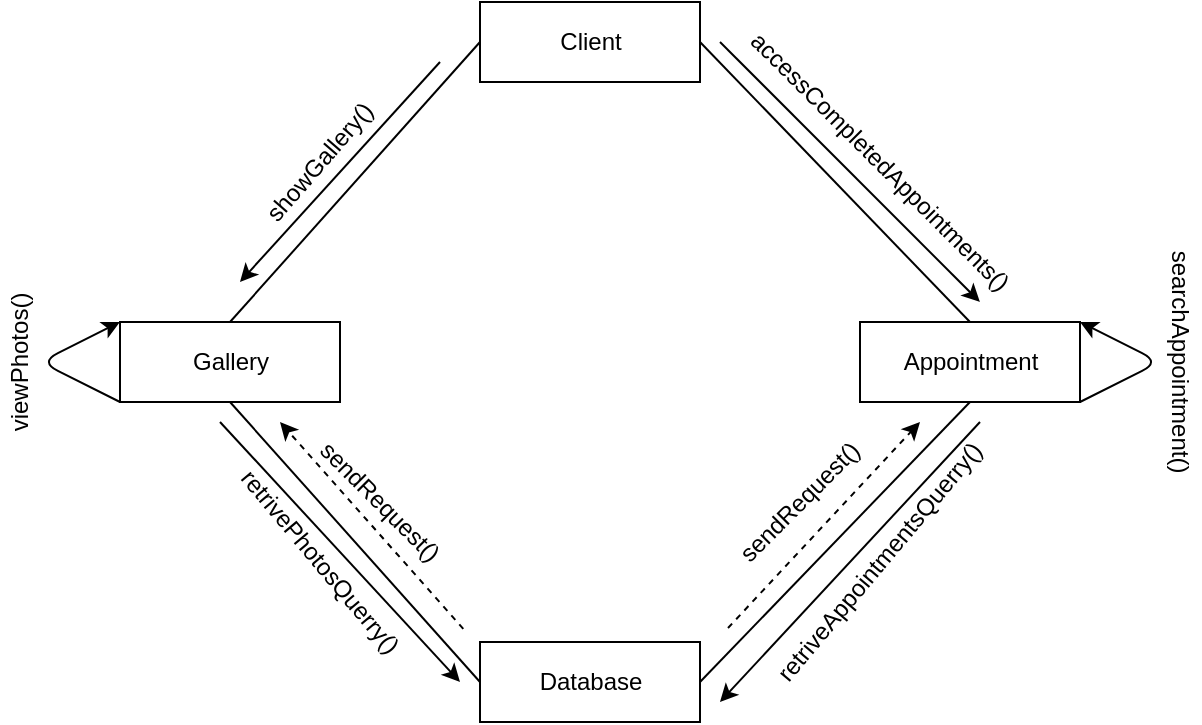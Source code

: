 <mxfile version="13.1.3" type="github"><diagram id="vtOrdNiGuloSiG52c9U9" name="Page-1"><mxGraphModel dx="1038" dy="548" grid="1" gridSize="10" guides="1" tooltips="1" connect="1" arrows="1" fold="1" page="1" pageScale="1" pageWidth="827" pageHeight="1169" math="0" shadow="0"><root><mxCell id="0"/><mxCell id="1" parent="0"/><mxCell id="fPJf4qfdK0JgdBSkEqaR-2" value="Client" style="html=1;" vertex="1" parent="1"><mxGeometry x="340" width="110" height="40" as="geometry"/></mxCell><mxCell id="fPJf4qfdK0JgdBSkEqaR-3" value="Appointment" style="html=1;" vertex="1" parent="1"><mxGeometry x="530" y="160" width="110" height="40" as="geometry"/></mxCell><mxCell id="fPJf4qfdK0JgdBSkEqaR-4" value="Gallery" style="html=1;" vertex="1" parent="1"><mxGeometry x="160" y="160" width="110" height="40" as="geometry"/></mxCell><mxCell id="fPJf4qfdK0JgdBSkEqaR-5" value="Database" style="html=1;" vertex="1" parent="1"><mxGeometry x="340" y="320" width="110" height="40" as="geometry"/></mxCell><mxCell id="fPJf4qfdK0JgdBSkEqaR-6" value="" style="endArrow=none;html=1;exitX=0.5;exitY=0;exitDx=0;exitDy=0;entryX=0;entryY=0.5;entryDx=0;entryDy=0;" edge="1" parent="1" source="fPJf4qfdK0JgdBSkEqaR-4" target="fPJf4qfdK0JgdBSkEqaR-2"><mxGeometry width="50" height="50" relative="1" as="geometry"><mxPoint x="390" y="310" as="sourcePoint"/><mxPoint x="440" y="260" as="targetPoint"/></mxGeometry></mxCell><mxCell id="fPJf4qfdK0JgdBSkEqaR-7" value="" style="endArrow=none;html=1;entryX=1;entryY=0.5;entryDx=0;entryDy=0;exitX=0.5;exitY=0;exitDx=0;exitDy=0;" edge="1" parent="1" source="fPJf4qfdK0JgdBSkEqaR-3" target="fPJf4qfdK0JgdBSkEqaR-2"><mxGeometry width="50" height="50" relative="1" as="geometry"><mxPoint x="390" y="310" as="sourcePoint"/><mxPoint x="440" y="260" as="targetPoint"/></mxGeometry></mxCell><mxCell id="fPJf4qfdK0JgdBSkEqaR-8" value="" style="endArrow=none;html=1;entryX=0.5;entryY=1;entryDx=0;entryDy=0;exitX=0;exitY=0.5;exitDx=0;exitDy=0;" edge="1" parent="1" source="fPJf4qfdK0JgdBSkEqaR-5" target="fPJf4qfdK0JgdBSkEqaR-4"><mxGeometry width="50" height="50" relative="1" as="geometry"><mxPoint x="390" y="310" as="sourcePoint"/><mxPoint x="440" y="260" as="targetPoint"/></mxGeometry></mxCell><mxCell id="fPJf4qfdK0JgdBSkEqaR-9" value="" style="endArrow=none;html=1;entryX=0.5;entryY=1;entryDx=0;entryDy=0;exitX=1;exitY=0.5;exitDx=0;exitDy=0;" edge="1" parent="1" source="fPJf4qfdK0JgdBSkEqaR-5" target="fPJf4qfdK0JgdBSkEqaR-3"><mxGeometry width="50" height="50" relative="1" as="geometry"><mxPoint x="390" y="310" as="sourcePoint"/><mxPoint x="440" y="260" as="targetPoint"/></mxGeometry></mxCell><mxCell id="fPJf4qfdK0JgdBSkEqaR-10" value="" style="endArrow=classic;html=1;entryX=0.545;entryY=-0.25;entryDx=0;entryDy=0;entryPerimeter=0;" edge="1" parent="1" target="fPJf4qfdK0JgdBSkEqaR-3"><mxGeometry width="50" height="50" relative="1" as="geometry"><mxPoint x="460" y="20" as="sourcePoint"/><mxPoint x="580" y="140" as="targetPoint"/></mxGeometry></mxCell><mxCell id="fPJf4qfdK0JgdBSkEqaR-11" value="" style="endArrow=classic;html=1;" edge="1" parent="1"><mxGeometry width="50" height="50" relative="1" as="geometry"><mxPoint x="320" y="30" as="sourcePoint"/><mxPoint x="220" y="140" as="targetPoint"/></mxGeometry></mxCell><mxCell id="fPJf4qfdK0JgdBSkEqaR-12" value="showGallery()" style="text;html=1;strokeColor=none;fillColor=none;align=center;verticalAlign=middle;whiteSpace=wrap;rounded=0;rotation=-49;" vertex="1" parent="1"><mxGeometry x="240" y="70" width="40" height="20" as="geometry"/></mxCell><mxCell id="fPJf4qfdK0JgdBSkEqaR-13" value="accessCompletedAppointments()" style="text;html=1;strokeColor=none;fillColor=none;align=center;verticalAlign=middle;whiteSpace=wrap;rounded=0;rotation=45;" vertex="1" parent="1"><mxGeometry x="520" y="70" width="40" height="20" as="geometry"/></mxCell><mxCell id="fPJf4qfdK0JgdBSkEqaR-14" value="" style="endArrow=classic;html=1;exitX=0;exitY=1;exitDx=0;exitDy=0;entryX=0;entryY=0;entryDx=0;entryDy=0;" edge="1" parent="1" source="fPJf4qfdK0JgdBSkEqaR-4" target="fPJf4qfdK0JgdBSkEqaR-4"><mxGeometry width="50" height="50" relative="1" as="geometry"><mxPoint x="390" y="210" as="sourcePoint"/><mxPoint x="440" y="160" as="targetPoint"/><Array as="points"><mxPoint x="120" y="180"/></Array></mxGeometry></mxCell><mxCell id="fPJf4qfdK0JgdBSkEqaR-15" value="viewPhotos()" style="text;html=1;strokeColor=none;fillColor=none;align=center;verticalAlign=middle;whiteSpace=wrap;rounded=0;rotation=-90;" vertex="1" parent="1"><mxGeometry x="90" y="170" width="40" height="20" as="geometry"/></mxCell><mxCell id="fPJf4qfdK0JgdBSkEqaR-16" value="" style="endArrow=classic;html=1;" edge="1" parent="1"><mxGeometry width="50" height="50" relative="1" as="geometry"><mxPoint x="210" y="210" as="sourcePoint"/><mxPoint x="330" y="340" as="targetPoint"/></mxGeometry></mxCell><mxCell id="fPJf4qfdK0JgdBSkEqaR-17" value="retrivePhotosQuerry()" style="text;html=1;strokeColor=none;fillColor=none;align=center;verticalAlign=middle;whiteSpace=wrap;rounded=0;rotation=50;" vertex="1" parent="1"><mxGeometry x="240" y="270" width="40" height="20" as="geometry"/></mxCell><mxCell id="fPJf4qfdK0JgdBSkEqaR-18" value="" style="endArrow=classic;html=1;dashed=1;exitX=-0.076;exitY=-0.165;exitDx=0;exitDy=0;exitPerimeter=0;" edge="1" parent="1" source="fPJf4qfdK0JgdBSkEqaR-5"><mxGeometry width="50" height="50" relative="1" as="geometry"><mxPoint x="390" y="210" as="sourcePoint"/><mxPoint x="240" y="210" as="targetPoint"/></mxGeometry></mxCell><mxCell id="fPJf4qfdK0JgdBSkEqaR-19" value="sendRequest()" style="text;html=1;strokeColor=none;fillColor=none;align=center;verticalAlign=middle;whiteSpace=wrap;rounded=0;rotation=45;" vertex="1" parent="1"><mxGeometry x="270" y="240" width="40" height="20" as="geometry"/></mxCell><mxCell id="fPJf4qfdK0JgdBSkEqaR-20" value="" style="endArrow=classic;html=1;" edge="1" parent="1"><mxGeometry width="50" height="50" relative="1" as="geometry"><mxPoint x="590" y="210" as="sourcePoint"/><mxPoint x="460" y="350" as="targetPoint"/></mxGeometry></mxCell><mxCell id="fPJf4qfdK0JgdBSkEqaR-21" value="retriveAppointmentsQuerry()" style="text;html=1;strokeColor=none;fillColor=none;align=center;verticalAlign=middle;whiteSpace=wrap;rounded=0;rotation=-50;" vertex="1" parent="1"><mxGeometry x="520" y="270" width="40" height="20" as="geometry"/></mxCell><mxCell id="fPJf4qfdK0JgdBSkEqaR-23" value="" style="endArrow=classic;html=1;dashed=1;" edge="1" parent="1"><mxGeometry width="50" height="50" relative="1" as="geometry"><mxPoint x="464" y="313" as="sourcePoint"/><mxPoint x="560" y="210" as="targetPoint"/></mxGeometry></mxCell><mxCell id="fPJf4qfdK0JgdBSkEqaR-24" value="sendRequest()" style="text;html=1;strokeColor=none;fillColor=none;align=center;verticalAlign=middle;whiteSpace=wrap;rounded=0;rotation=-45;" vertex="1" parent="1"><mxGeometry x="480" y="240" width="40" height="20" as="geometry"/></mxCell><mxCell id="fPJf4qfdK0JgdBSkEqaR-25" value="" style="endArrow=classic;html=1;exitX=1;exitY=1;exitDx=0;exitDy=0;entryX=1;entryY=0;entryDx=0;entryDy=0;" edge="1" parent="1" source="fPJf4qfdK0JgdBSkEqaR-3" target="fPJf4qfdK0JgdBSkEqaR-3"><mxGeometry width="50" height="50" relative="1" as="geometry"><mxPoint x="390" y="210" as="sourcePoint"/><mxPoint x="440" y="160" as="targetPoint"/><Array as="points"><mxPoint x="680" y="180"/></Array></mxGeometry></mxCell><mxCell id="fPJf4qfdK0JgdBSkEqaR-26" value="searchAppointment()" style="text;html=1;strokeColor=none;fillColor=none;align=center;verticalAlign=middle;whiteSpace=wrap;rounded=0;rotation=90;" vertex="1" parent="1"><mxGeometry x="670" y="170" width="40" height="20" as="geometry"/></mxCell></root></mxGraphModel></diagram></mxfile>